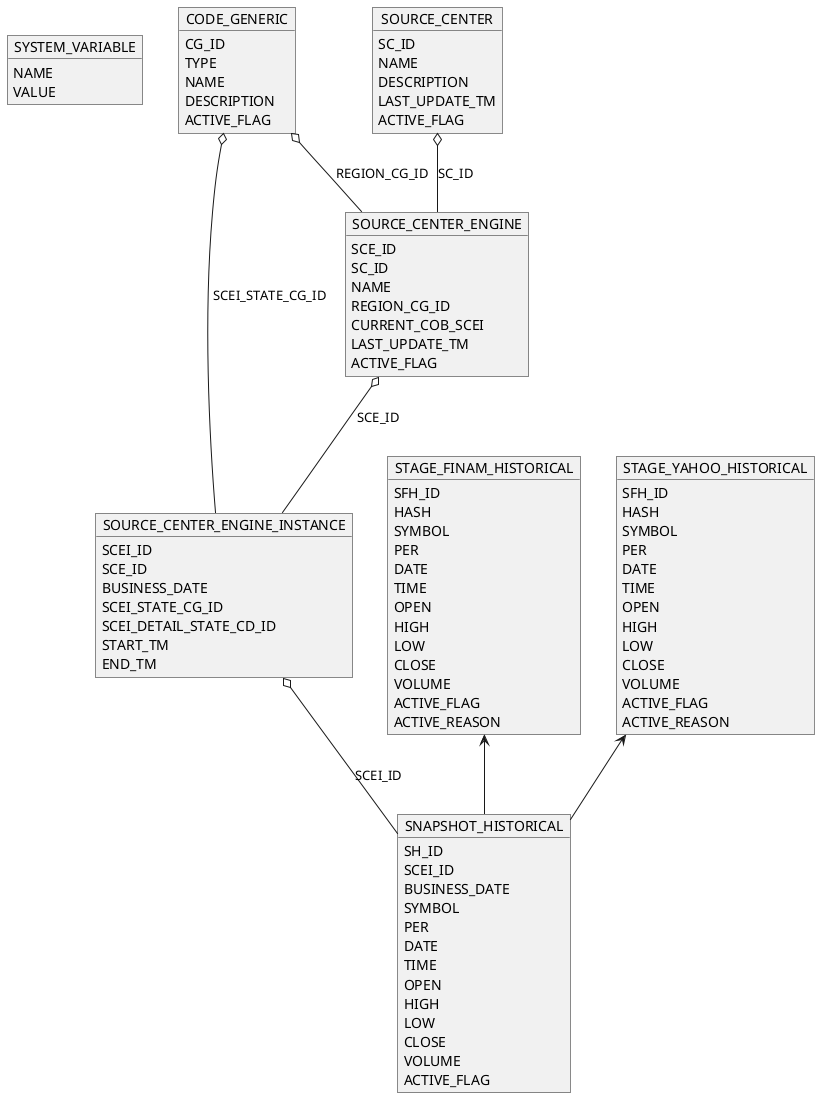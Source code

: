 @startuml

object SYSTEM_VARIABLE {
  NAME
  VALUE
}

object CODE_GENERIC {
  CG_ID
  TYPE
  NAME
  DESCRIPTION
  ACTIVE_FLAG
}

object SOURCE_CENTER {
  SC_ID
  NAME
  DESCRIPTION
  LAST_UPDATE_TM
  ACTIVE_FLAG
}

object SOURCE_CENTER_ENGINE {
  SCE_ID
  SC_ID
  NAME
  REGION_CG_ID
  CURRENT_COB_SCEI
  LAST_UPDATE_TM
  ACTIVE_FLAG
}

SOURCE_CENTER o-- SOURCE_CENTER_ENGINE: SC_ID
CODE_GENERIC o-- SOURCE_CENTER_ENGINE: REGION_CG_ID

object SOURCE_CENTER_ENGINE_INSTANCE {
  SCEI_ID
  SCE_ID
  BUSINESS_DATE
  SCEI_STATE_CG_ID
  SCEI_DETAIL_STATE_CD_ID
  START_TM
  END_TM
}

SOURCE_CENTER_ENGINE o-- SOURCE_CENTER_ENGINE_INSTANCE: SCE_ID
CODE_GENERIC o-- SOURCE_CENTER_ENGINE_INSTANCE: SCEI_STATE_CG_ID

object STAGE_FINAM_HISTORICAL {
  SFH_ID
  HASH
  SYMBOL
  PER
  DATE
  TIME
  OPEN
  HIGH
  LOW
  CLOSE
  VOLUME
  ACTIVE_FLAG
  ACTIVE_REASON
}

object STAGE_YAHOO_HISTORICAL {
  SFH_ID
  HASH
  SYMBOL
  PER
  DATE
  TIME
  OPEN
  HIGH
  LOW
  CLOSE
  VOLUME
  ACTIVE_FLAG
  ACTIVE_REASON
}

object SNAPSHOT_HISTORICAL {
  SH_ID
  SCEI_ID
  BUSINESS_DATE
  SYMBOL
  PER
  DATE
  TIME
  OPEN
  HIGH
  LOW
  CLOSE
  VOLUME
  ACTIVE_FLAG
}

SOURCE_CENTER_ENGINE_INSTANCE o-- SNAPSHOT_HISTORICAL: SCEI_ID
STAGE_FINAM_HISTORICAL <-- SNAPSHOT_HISTORICAL
STAGE_YAHOO_HISTORICAL <-- SNAPSHOT_HISTORICAL

@enduml